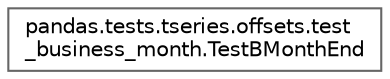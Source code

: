 digraph "Graphical Class Hierarchy"
{
 // LATEX_PDF_SIZE
  bgcolor="transparent";
  edge [fontname=Helvetica,fontsize=10,labelfontname=Helvetica,labelfontsize=10];
  node [fontname=Helvetica,fontsize=10,shape=box,height=0.2,width=0.4];
  rankdir="LR";
  Node0 [id="Node000000",label="pandas.tests.tseries.offsets.test\l_business_month.TestBMonthEnd",height=0.2,width=0.4,color="grey40", fillcolor="white", style="filled",URL="$d6/d69/classpandas_1_1tests_1_1tseries_1_1offsets_1_1test__business__month_1_1TestBMonthEnd.html",tooltip=" "];
}
